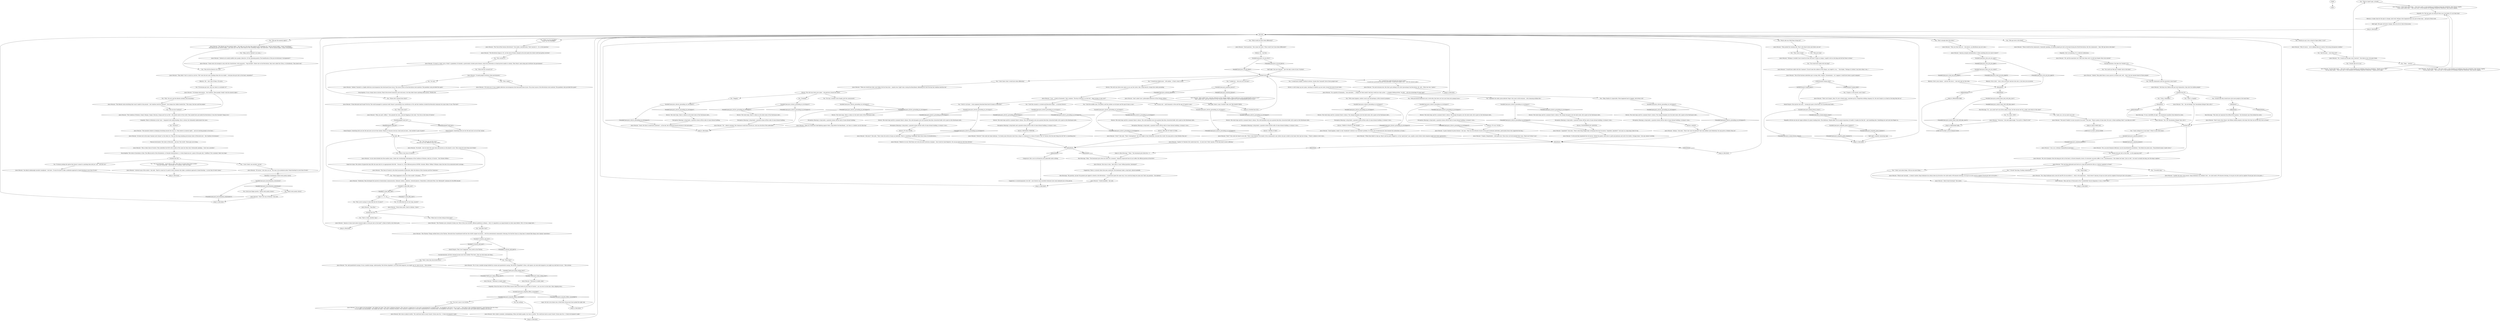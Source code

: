 # JOYCE / REALITY TIMES
# Times part of hub, solves TASK.reality lowdown
# ==================================================
digraph G {
	  0 [label="START"];
	  1 [label="input"];
	  2 [label="You: \"They're *good* apes, actually.\""];
	  3 [label="Conceptualization: She likes the *totality* of it."];
	  4 [label="You: \"Who got the mineral rights?\""];
	  5 [label="Joyce Messier: \"Some were rich enough to stay with the Constitution; with monarchy -- *big mistake*. Others bet on the Revolution, they were called the Ultras, or ultraliberals. They fared well.\""];
	  6 [label="You: \"Rooty tooty pointy shooty!\""];
	  7 [label="Jump to: [Revohub]"];
	  8 [label="Variable[\"TASK.joyce_keep_asking_later\"]"];
	  9 [label="Variable[\"TASK.joyce_keep_asking_later\"]", shape=diamond];
	  10 [label="!(Variable[\"TASK.joyce_keep_asking_later\"])", shape=diamond];
	  11 [label="Inland Empire: Then *you* happened. Your youth in the Thirties."];
	  12 [label="You: \"Smart king.\""];
	  13 [label="Joyce Messier: \"Oh, lots of people. Even the king got shot in the head, or thrown beneath a horse. Or drowned. Accounts differ. It was  unceremonious.\" She shakes her head. \"Just as well -- he wasn't actually the king. Just the king's nephew.\""];
	  14 [label="Joyce Messier: \"Past?\" She cocks her head to one side. \"That's what Dobreva, the leader of the communards said, before she got a bullet in her head. Don't get me wrong...\" There's sadness in her voice..."];
	  15 [label="Joyce Messier: Her voice is almost wistful. \"We could have had so much *more*. Every one of us -- if only we'd played it right.\""];
	  16 [label="Joyce Messier: \"All yours?\" She nods. \"That's been the motto of many an indotribe. There is something *clarifying* about that strain of ultraliberalism...\""];
	  17 [label="Joyce Messier: She turns to him. \"And what is *your* official position, lieutenant?\""];
	  18 [label="You: \"Wait, you're saying it's been like this for 43 years?\""];
	  19 [label="You: \"Who started it?\""];
	  20 [label="Joyce Messier: \"You and everyone else. But that's got nothing to do with *preventing* the Revolution. Ah, well... What was was, I guess.\""];
	  21 [label="Variable[\"pier.joyce_empathy_great_shadows\"]"];
	  22 [label="Variable[\"pier.joyce_empathy_great_shadows\"]", shape=diamond];
	  23 [label="!(Variable[\"pier.joyce_empathy_great_shadows\"])", shape=diamond];
	  24 [label="CheckEquipped(\"neck_tie\")"];
	  25 [label="CheckEquipped(\"neck_tie\")", shape=diamond];
	  26 [label="!(CheckEquipped(\"neck_tie\"))", shape=diamond];
	  27 [label="Joyce Messier: \"Which one? Actually -- it doesn't matter. King Guillaume has always been my favourite. He could smell a PR disaster brewing. So he got out alive and his nephew Frissel got shot in his place...\""];
	  28 [label="Joyce Messier: \"No. I would say the apes were *neutral*.\" She looks at you, her gaze sharp."];
	  29 [label="Shivers: The wind stops, there is silence on the dark water of the Martinaise inlet..."];
	  30 [label="You: \"Cowardly king.\""];
	  31 [label="Logic: For her to be where she is Wild Pines Group must have picked the right side."];
	  32 [label="You: \"That's it then. Another topic.\""];
	  33 [label="You: \"What did this tzaraath do?\""];
	  34 [label="Variable[\"pier.joyce_what_are_you_asked\"]"];
	  35 [label="Variable[\"pier.joyce_what_are_you_asked\"]", shape=diamond];
	  36 [label="!(Variable[\"pier.joyce_what_are_you_asked\"])", shape=diamond];
	  37 [label="You: \"Probably.\""];
	  38 [label="You: \"It's been like this for how long, exactly?\""];
	  39 [label="Variable[\"pier.joyce_shivers_grounding_on_revchopice\"]"];
	  40 [label="Variable[\"pier.joyce_shivers_grounding_on_revchopice\"]", shape=diamond];
	  41 [label="!(Variable[\"pier.joyce_shivers_grounding_on_revchopice\"])", shape=diamond];
	  42 [label="Variable[\"pier.joyce_vol_you_first\"]"];
	  43 [label="Variable[\"pier.joyce_vol_you_first\"]", shape=diamond];
	  44 [label="!(Variable[\"pier.joyce_vol_you_first\"])", shape=diamond];
	  45 [label="Joyce Messier: \"The liberals got the mineral rights.\" She looks up to the sky, then inland at the crumbling city. \"And by mineral rights, I mean *everything*.\"\n\"The liberals got the mineral rights.\" She looks up to the sky, then inland at the crumbling village. The wind blows. \"And by mineral rights, I mean *everything*.\" "];
	  46 [label="You: \"How did the liberals win it all?\""];
	  47 [label="Joyce Messier: \"The liberals took everything that wasn't nailed to the ground -- the Coalition took the *ground*,\" she stomps her rubber booted foot. \"The ocean, the laws and the people.\""];
	  48 [label="Joyce Messier: \"The Coalition of Nations. Graad, Mesque, Vesper, Messina, Oranje and Sur-La-Clef -- the armed centre of the world. They landed here and ended the Revolution. It was the *moralist* thing to do.\""];
	  49 [label="You: \"Moralist?\""];
	  50 [label="Jump to: [Joyce MAIN hub]"];
	  51 [label="You: \"Would you say it was a bunch of apes dukin' it out?\""];
	  52 [label="Variable[\"pier.joyce_shivers_grounding_on_revchopice\"]"];
	  53 [label="Variable[\"pier.joyce_shivers_grounding_on_revchopice\"]", shape=diamond];
	  54 [label="!(Variable[\"pier.joyce_shivers_grounding_on_revchopice\"])", shape=diamond];
	  55 [label="Shivers: THE AGE OF MAN IS OVER."];
	  56 [label="You: \"And after that?\""];
	  57 [label="Kim Kitsuragi: \"This does not represent the official RCM opinion,\" the lieutenant says from behind his notes."];
	  58 [label="You: \"That's when they discovered Disco.\""];
	  59 [label="You: \"Until the middle class, the gentry, and the workers are all gone and the age of man is over.\""];
	  60 [label="Empathy: All she can see are vague outlines of a great winding down. The doldrums. People killed, but no great transitions of wealth. It makes her feel old -- and something else. Something you can't put your finger on..."];
	  61 [label="Joyce Messier: \"Good. Not that it would have mattered -- in the end, the Commune forced everyone to the barricades.\""];
	  62 [label="Joyce Messier: \"Anxious to hear more about mineral rights or who got shot in the head?\" A flash of teeth in her feisty grin."];
	  63 [label="Half Light: Here's some *wisdom* lady. SAY THE DEATH THING."];
	  64 [label="You: \"I would have sought a medical solution. Sounds like *tzaraath* drove those people mad.\""];
	  65 [label="You: \"At any cost -- until humanity is free and the age of Capital is past.\""];
	  66 [label="Variable[\"pier.joyce_shivers_grounding_on_revchopice\"]"];
	  67 [label="Variable[\"pier.joyce_shivers_grounding_on_revchopice\"]", shape=diamond];
	  68 [label="!(Variable[\"pier.joyce_shivers_grounding_on_revchopice\"])", shape=diamond];
	  69 [label="Joyce Messier: \"It wasn't a *who*, but a *what*. A pandemic of tzaraath, a particularly virulent prion disease, which the authorities in Graad proved unable to contain. Then Mazov came along and overthrew the government.\""];
	  70 [label="Joyce Messier: \"I don't know about that...\" She turns north, to the bombed out buildings lining the waterfront, then shivers slightly.\n\"I don't know about that...\" She turns east, to the bombed out buildings lining the waterfront, then shivers slightly."];
	  71 [label="You: \"If everyone got shot, who was there to surrender to?\""];
	  72 [label="Untitled hub (03)"];
	  73 [label="Joyce Messier: \"Indeed. Tzaraath is a highly infectious microorganism that destroyed brain tissue. The actual causes of the Revolution were material. The pandemic only provided the spark.\""];
	  74 [label="Rhetoric: It takes time for the apes to change. And work. Perhaps what happened here was part of that time -- and part of that work."];
	  75 [label="Composure: She is not at all fazed by your genocidal sabre rattling."];
	  76 [label="You: \"What is the Zone of Control?\""];
	  77 [label="You: \"And the apes -- were they evil?\""];
	  78 [label="Joyce Messier: \"I see, yes. A deluge of geopolitical questions.\""];
	  79 [label="Conceptualization: All that untaxed income must have fuelled *The New*. That can only mean one thing..."];
	  80 [label="Joyce Messier: \"Yes -- the red deluge. The *Insulindian Deluge* they call it.\""];
	  81 [label="Joyce Messier: \"Welcome to reality, baby.\""];
	  82 [label="You: \"Happily.\""];
	  83 [label="You: \"When was this kerfuffle?\"\n\"When was this kerfuffle?\""];
	  84 [label="Joyce Messier: \"From Revachol and Graad? Not far. The world managed to cauterize itself. Mazov's government was overthrown in '08, and the Coalition crushed the Revachol commune two years later. It was *The End*.\""];
	  85 [label="Variable[\"pier.joyce_hecordination_rootyshooty\"]"];
	  86 [label="Variable[\"pier.joyce_hecordination_rootyshooty\"]", shape=diamond];
	  87 [label="!(Variable[\"pier.joyce_hecordination_rootyshooty\"])", shape=diamond];
	  88 [label="Shivers: THERE IS PEACE IN THE HEART."];
	  89 [label="Joyce Messier: \"The real king abdicated and lived out a long and productive life as a venture capitalist in Graad.\""];
	  90 [label="You: \"Until it's all mine -- every pigment-drenched black leaf of money in Revachol.\""];
	  91 [label="Joyce Messier: \"No. It was a market mirage fuelled by cocaine and quantitative easing. The Forties *dispelled* it like a cold splash. An isola-wide hangover, you might say. And here we are...\" She curtsies."];
	  92 [label="Joyce Messier: \"Oh, and the anarchists too! They shot them well. So well one forgets they even existed.\""];
	  93 [label="You: \"Okay. Maybe it's impossible. What happened had to happen. And always will.\""];
	  94 [label="Joyce Messier: \"Forty-three years. Hard to fathom, I know.\""];
	  95 [label="Joyce Messier: \"And I asked *you*, philosopher-detective of the Citizens Militia.\""];
	  96 [label="IsKimHere()"];
	  97 [label="IsKimHere()", shape=diamond];
	  98 [label="!(IsKimHere())", shape=diamond];
	  99 [label="Empathy: There is bitterness in her voice -- tempered with understanding. She is critical, but ultimately understands the cause."];
	  100 [label="Rhetoric: Now's your chance -- ask her who she is -- she won't get out this time."];
	  101 [label="Joyce Messier: \"Then you would have died fighting against them. Long before the Beachhead... our time is a shadow cast by that day.\""];
	  102 [label="Joyce Messier: \"On the other hand...\" She turns north, to the bombed out buildings lining the waterfront. \"Maybe you're right.\"\n\"On the other hand...\" She turns east, to the bombed out buildings lining the waterfront. \"Maybe you're right.\""];
	  103 [label="Half Light: A quietly simmering rage."];
	  104 [label="Variable[\"pier.joyce_shivers_grounding_on_revchopice\"]"];
	  105 [label="Variable[\"pier.joyce_shivers_grounding_on_revchopice\"]", shape=diamond];
	  106 [label="!(Variable[\"pier.joyce_shivers_grounding_on_revchopice\"])", shape=diamond];
	  107 [label="Joyce Messier: \"Good hygiene, really? A very *moderate* solution to an *extreme* problem. It's those sort of half-measures that doomed the authorities in Graad...\""];
	  108 [label="You: \"With some hygiene, modest social care and perhaps a little research program.\""];
	  109 [label="You: \"They got lucky.\""];
	  110 [label="Joyce Messier: \"Good question.\" She cranes her neck: \"What would *you* have done differently?\""];
	  111 [label="Variable[\"pier.joyce_shivers_grounding_on_revchopice\"]"];
	  112 [label="Variable[\"pier.joyce_shivers_grounding_on_revchopice\"]", shape=diamond];
	  113 [label="!(Variable[\"pier.joyce_shivers_grounding_on_revchopice\"])", shape=diamond];
	  114 [label="Joyce Messier: \"Why, you and I, officer--\" She spreads her arms, raincoat flapping in the wind. \"Our lives in the Zone of Control.\""];
	  115 [label="Jump to: [Revohub]"];
	  116 [label="You: \"Who are the Coalition?\""];
	  117 [label="You: \"Truly a *kerfuffle*.\""];
	  118 [label="You: \"Anyone else get shot in the head -- on the opposing side?\""];
	  119 [label="Jump to: [Revohub]"];
	  120 [label="Shivers: REVACHOL FOREVER."];
	  121 [label="Empathy: From the looks of it the Fifties haven't been much better for the Zone of Control -- you can see it in her eyes. Days slipping away...."];
	  122 [label="You: Say nothing."];
	  123 [label="Shivers: The cold runs down your spine -- she gestures toward the waters."];
	  124 [label="Empathy: She's not gloating. It's a relieved celebration."];
	  125 [label="Variable[\"pier.joyce_inland_future_vision\"]"];
	  126 [label="Variable[\"pier.joyce_inland_future_vision\"]", shape=diamond];
	  127 [label="!(Variable[\"pier.joyce_inland_future_vision\"])", shape=diamond];
	  128 [label="Joyce Messier: \"It made people overthrow their governments.\""];
	  129 [label="You: \"They chose wisely.\""];
	  130 [label="You: \"I asked you -- who are you in all this?\""];
	  131 [label="Shivers: The wind stops and for a moment there's silence. The cold dissipates into your parietal lobe like a dissolved bullet. All is quiet on the Martinaise inlet..."];
	  132 [label="Joyce Messier: \"They didn't *win* so much as survive. *We* were the last ones standing when the war ended -- everyone else got shot in the head, remember?\""];
	  133 [label="Joyce Messier: \"The moralists believe in keeping everything exactly the way it is. They believe in mineral rights -- and not shooting people in the head...\""];
	  134 [label="Joyce Messier: \"At least not in the same *manner and volume* as the others do. They are the long-standing provisional rulers of Revachol now -- the Coalition Government.\""];
	  135 [label="Joyce Messier: \"This is their Zone of Control. They embolden the RCM with crumbs of the same law they took. Technically speaking -- *you* are a moralist.\""];
	  136 [label="Joyce Messier: \"A devout man of the centre,\" she nods. \"Hard to come by. It's good to have someone who takes a moderate approach to head-shooting -- in your line of work I mean.\""];
	  137 [label="Half Light: The apes will never change, they are all evil. End of discussion."];
	  138 [label="Shivers: POCKMARKED BY CANNONS."];
	  139 [label="Jump to: [Revohub]"];
	  140 [label="Perception (Hearing): A dog barks and a gunshot echoes off the walls of some distant building. A woman's voice..."];
	  141 [label="You: \"You don't seem to be thrilled...\""];
	  142 [label="Joyce Messier: \"Then you would have died, most likely. Not far from here -- maybe even *right* here, during the Beachhead, defending the coast the day the Coalition took the city.\""];
	  143 [label="You: \"Which side was Wild Pines Group on?\""];
	  144 [label="Joyce Messier: \"Modernity. They developed the marvels of interisolary communication, telematic milieus, radiation, coloured plastics. Meanwhile, in Revachol West, the *aftermath* continues for the fifth decade.\""];
	  145 [label="You: \"Wow, really?\""];
	  146 [label="Untitled hub (03)"];
	  147 [label="Joyce Messier: \"Liquidate?\" She nods. \"That's what King Filippe kept screaming from the Sol Aurum. *Liquidate, liquidate!*\" she says in a sing-song-y kind of way."];
	  148 [label="Jump to: [Kim Kitsuragi: \"\"Khm.\" The lieutenant puts down his...\"]"];
	  149 [label="Joyce Messier: \"Coupris, Resplendent... both gone now. Those that survived mended their ways. They're all *ultras* now.\""];
	  150 [label="Encyclopedia: The colour of moralism is blue. The official motto of the Moralintern, or Moralist International, is: 'A blue forget-me-not; a piece of the grey sky'. Unofficial: 'For a moment, there was hope'."];
	  151 [label="Joyce Messier: \"An almost endearingly moralist standpoint,\" she bows. \"It must be hard to take a moderate approach to head-shooting in your line of work.\""];
	  152 [label="Joyce Messier: \"Don't worry, Kras Mazov shot fifteen million people in the head. But that was all the way over in Graad.\""];
	  153 [label="Perception (Hearing): A dog barks, a gunshot echoes off the walls of some distant building. A woman's voice..."];
	  154 [label="Joyce Messier: \"Yes. And quantitative easing. It was a market mirage, unfortunately. The Forties dispelled it. An isola-wide hangover, you might say. So, here we are...\" She curtsies."];
	  155 [label="Inland Empire: Something tells you her life and yours are not that similar. Maybe it's because she has a boat and you have... that necktie? A pair of pants?"];
	  156 [label="Joyce Messier: \"Capital *is* finished. But understand this -- its end won't *free* anyone. It will only lead to more suffering.\""];
	  157 [label="Joyce Messier: \"The Turn-of-the-Century Revolution?\" She smiles, mischievously. \"Don't answer it -- it's a trick question.\""];
	  158 [label="Joyce Messier: \"I would have sided with the *cannons*. If you'd seen the calibres of the things, you might've, too... \" She thinks. \"Perhaps it's better I was born when I was...\""];
	  159 [label="Shivers: The wind stops and for a moment there's silence. The cold dissipates into your parietal lobe like a dissolved bullet. All is quiet on the Martinaise inlet..."];
	  160 [label="Joyce Messier: \"Understandable,\" she nods."];
	  161 [label="Joyce Messier: \"Did they ever. Before they got shot themselves, they shot two million people.\""];
	  162 [label="Joyce Messier: \"To foreign intervention -- the Coalition. Those people *really* took the mineral rights.\""];
	  163 [label="You: \"I don't think I am moralist, ma'am.\""];
	  164 [label="Kim Kitsuragi: \"Or -- you could *not* eat all the candy at once, let the ma'am rest for a while, and return to this later?\""];
	  165 [label="You: \"I don't care about kings. Tell me one more thing...\""];
	  166 [label="Joyce Messier: \"Yes, King Guillaume had a nose for bad PR. He ran before it -- what is the expression -- *went down*? Anyway, Gil got out alive and his nephew Frissel got shot in his place...\""];
	  167 [label="IsKimHere()"];
	  168 [label="IsKimHere()", shape=diamond];
	  169 [label="!(IsKimHere())", shape=diamond];
	  170 [label="Rhetoric: Not so fast -- who is she in all this? Ask her who she is, she owes you an answer."];
	  171 [label="You: \"What would you have done differently?\""];
	  172 [label="Joyce Messier: \"And I asked *you*, past-less detective of the Citizens Militia. What insight has acute encephalopathy given to you?\"\n\"And I asked *you*, past-less detective of the Citizens Militia. What insight has acute encephalopathy given to you?\""];
	  173 [label="Jump to: [Revohub]"];
	  174 [label="IsKimHere()"];
	  175 [label="IsKimHere()", shape=diamond];
	  176 [label="!(IsKimHere())", shape=diamond];
	  177 [label="Joyce Messier: \"Welcome to reality, baby.\""];
	  178 [label="Suggestion: A counterargument, but still -- your historic mass-murderer fantasies have only endeared you to this person."];
	  179 [label="Joyce Messier: \"Why of course -- we're talking duke-out central. Full-swing intraspecies warfare.\""];
	  180 [label="Variable[\"pier.joyce_shivers_grounding_on_revchopice\"]"];
	  181 [label="Variable[\"pier.joyce_shivers_grounding_on_revchopice\"]", shape=diamond];
	  182 [label="!(Variable[\"pier.joyce_shivers_grounding_on_revchopice\"])", shape=diamond];
	  183 [label="Shivers: IT'S ALL YOURS."];
	  184 [label="Logic: 51 - 8 = 43"];
	  185 [label="IsKimHere()"];
	  186 [label="IsKimHere()", shape=diamond];
	  187 [label="!(IsKimHere())", shape=diamond];
	  188 [label="Joyce Messier: \"I've no right to be dissatisfied,\" she shakes her head. \"This shirt is Barbara Muskova. This raincoat is impervious to rain and is guaranteed for a hundred years, my daughters will wear it. No, it's just...\" She looks at the crumbling tenements, paint flecking from the stone...\n\"I've no right to be dissatisfied,\" she shakes her head. \"This shirt is Barbara Muskova. This raincoat is impervious to rain and is guaranteed for a hundred years, my daughters will wear it...\" She looks at the eternite roofs and cinder blocks soaking in the sea air."];
	  189 [label="Joyce Messier: \"Believe it or not, Wild Pines isn't even the most notorious example -- that would be Saint-Baptiste. You can go quite far with that attitude.\""];
	  190 [label="Half Light: Your jaw clenches -- give the lady a taste of your *wisdom*."];
	  191 [label="Kim Kitsuragi: \"My position, ma'am? My parents got ripped to shreds in the Revolution -- I would have gone the same way. I was saved by being two years old. That's my position -- the abattoir.\""];
	  192 [label="Shivers: The wind stops and for a moment there's silence. The cold dissipates into your parietal lobe like a dissolved bullet. All is quiet on the Martinaise inlet..."];
	  193 [label="Volition: No -- her first."];
	  194 [label="You: \"Until this insanity is crushed and Revachol reigns -- a suzerain forever.\""];
	  195 [label="Joyce Messier: \"In the end they liquidated the Sol Aurum. Melted the palace cube down to gold and platinum and sold it for bullets. Strange times,\" she says almost wistfully."];
	  196 [label="Untitled hub (02)"];
	  197 [label="Hand/Eye Coordination: Rooty-tooty pointy shooty!"];
	  198 [label="Physical Instrument: The rulers of Revachol -- and also *the world*. These guys are strong."];
	  199 [label="Shivers: The wind stops and for a moment there's silence. The charge dissipates into the dark water. All is quiet on the Martinaise inlet..."];
	  200 [label="You: \"Sounds like evil to me.\""];
	  201 [label="Joyce Messier: \"Him and tens of thousands of his *wonderfully* fascist kingsmen. It was a *wild* time.\""];
	  202 [label="Jump to: [Revohub]"];
	  203 [label="Shivers: The wind stops, there is silence on the dark water of the Martinaise inlet..."];
	  204 [label="Joyce Messier: \"So a quarter of humanity...\" she calculates, \"...simply lost their minds? And how would you stop a prion -- a complex folding protein; *un-life* -- with the technology 50 years ago?\""];
	  205 [label="You: \"Our lives are not the same.\"\n\"Our lives are very different from each other.\""];
	  206 [label="Joyce Messier: \"No doubt -- but we share the same time and position on the planet's crust. That counts for more than you'd think.\""];
	  207 [label="sar_hub"];
	  208 [label="Shivers: The wind stops and for a moment there's silence. The charge dissipates into the dark water. All is quiet on the Martinaise inlet..."];
	  209 [label="Shivers: The wind stops and for a moment there's silence. The cold dissipates into your parietal lobe like a dissolved bullet. All is quiet on the Martinaise inlet..."];
	  210 [label="Joyce Messier: \"Liberals are usually middle-class people, detective. Or the remaining gentry. The beneficiaries of the pre-revolutionary *arrangement*.\""];
	  211 [label="You: \"Not just technically -- practically as well. I like what I've heard about these people.\"\n\"Not just technically -- practically. For a moment, there was hope.\""];
	  212 [label="You: \"No. More. NOW.\""];
	  213 [label="Joyce Messier: \"About head-shooting?\" She smiles."];
	  215 [label="Untitled hub"];
	  216 [label="Jump to: [Revohub]"];
	  217 [label="Joyce Messier: \"Forever?\" She cocks her head sideways. \"In twenty years Revachol went from a king to a commune to a Zone of Control. She *is* forever. But the next thing she will *be* is something else.\""];
	  218 [label="Shivers: The wind stops and for a moment there's silence. The charge dissipates into the dark water. All is quiet on the Martinaise inlet..."];
	  219 [label="Joyce Messier: \"Over?\" She nods. \"That's *entropolism*, the very height of late Modernity: evacuate this world. You may prove a truly Modern Man yet.\""];
	  220 [label="You: \"That's enough about the times.\""];
	  221 [label="You: \"Who got shot in the head?\""];
	  222 [label="Joyce Messier: \"A poor remedy for prion disease,\" she says. \"That was the attitude of most of the more moderate indotribes, particularly those who supported the king...\""];
	  223 [label="Shivers: The wind stops and for a moment there's silence. The charge dissipates into the dark water. All is quiet on the Martinaise inlet..."];
	  224 [label="Joyce Messier: \"Always,\" She nods. \"That's the *can't-do-attitude* that truly defines Late Modernity. You may prove a Modern Man yet.\""];
	  225 [label="You: \"What happened in the rest of the world?\" (Proceed.)"];
	  226 [label="IsTHCPresent(\"torque_dork\")"];
	  227 [label="IsTHCPresent(\"torque_dork\")", shape=diamond];
	  228 [label="!(IsTHCPresent(\"torque_dork\"))", shape=diamond];
	  229 [label="You: \"Later, yes. Let my mind cool a bit.\""];
	  230 [label="Joyce Messier: \"The Zone of Control is the third incarnation of Revachol. After the failure of the Suzerain and the Commune.\""];
	  231 [label="Perception (Hearing): A dog barks, a gunshot echoes off the walls of some distant building. A woman's voice..."];
	  232 [label="Shivers: CAPITAL IS PAST."];
	  233 [label="Joyce Messier: \"The Twenties saw a decade of urban war: West of the river levelled, offshore platforms in flames... Still, it's regarded as an improvement on what came before: '08 to '19 was simply hell...\""];
	  234 [label="Joyce Messier: \"The Thirties? Things settled down in the Thirties. Revachol East transformed itself into the world's largest tax haven -- with the international community's blessing. For the first time in a long time it seemed like things were *going* somewhere.\""];
	  235 [label="Joyce Messier: \"Those would be the communists. Generally speaking, 40 million people got shot in the head during the World Revolution. But the communists -- they *all* got shot in the head.\""];
	  236 [label="Jump to: [REALIDAD HAB]"];
	  237 [label="Encyclopedia: It was a funny time in history. They'd discovered transistors and rock music, but they didn't know anything about prions. Nobody did."];
	  238 [label="Shivers: The cold runs down your spine as you say the words, like a small electric charge that seeks grounding."];
	  239 [label="Joyce Messier: \"Perhaps it wouldn't have turned out that way had *I* been in charge. I might've bet on the king and led the Pines to doom.\""];
	  240 [label="Joyce Messier: \"Ten of the fourteen indotribes got it wrong: Feld, Coupris, Tricentennial... So I suppose I would have been in good company.\""];
	  241 [label="You: \"I would have killed more -- 400 million -- if that's what it took.\""];
	  242 [label="Joyce Messier: \"I see -- a tenth of humanity.\" She's unfazed. \"The key of History is in the lock -- keep turning, at any cost?\""];
	  243 [label="You: \"Okay, and by *liberals* you mean...\""];
	  244 [label="Joyce Messier: \"Voracious,\" she nods approvingly. \"I'm up for it. What'll it be?\""];
	  245 [label="Variable[\"pier.joyce_shivers_grounding_on_revchopice\"]"];
	  246 [label="Variable[\"pier.joyce_shivers_grounding_on_revchopice\"]", shape=diamond];
	  247 [label="!(Variable[\"pier.joyce_shivers_grounding_on_revchopice\"])", shape=diamond];
	  248 [label="You: \"Sounds like they should have shot more people in the head then.\""];
	  249 [label="You: \"Liquidate the rabid, prion-infested *dogs* who want to kill everyone -- with cleansing artillery fire.\""];
	  250 [label="Revohub"];
	  251 [label="Joyce Messier: \"A city state divided into free market zones. Under the *everlasting* interregnum of the Coalition of Nations. And you, of course -- the Citizens Militia.\""];
	  252 [label="Shivers: ALWAYS."];
	  253 [label="Untitled hub (02)"];
	  254 [label="You: \"Wait. You just said the liberals already took everything.\""];
	  255 [label="You: \"If always picking the option that doesn't commit to anything then hell yes I am -- and also not.\""];
	  256 [label="You: (Cock your finger pistols.) \"Rooty tooty pointy shooty!\""];
	  257 [label="Jump to: [Revohub]"];
	  258 [label="Perception (Hearing): A dog barks, a gunshot echoes off the walls of some distant building."];
	  259 [label="Joyce Messier: \"Yes, an acute thiamine deficiency can be exacerbated by alcoholism.\" She blinks her green eyes. \"Exacerbated means 'made worse.'\""];
	  260 [label="Jump to: [Revohub]"];
	  261 [label="You: \"With privatized healthcare and a work ethic that does not turn your brain into sponge tissue.\""];
	  262 [label="IsKimHere()"];
	  263 [label="IsKimHere()", shape=diamond];
	  264 [label="!(IsKimHere())", shape=diamond];
	  265 [label="Perception (Hearing): A dog barks, a gunshot echoes off the walls of some distant building. A woman's voice..."];
	  266 [label="You: \"Coupris is still around, aren't they?\""];
	  267 [label="You: \"I don't know what I would have done differently.\""];
	  268 [label="Variable[\"pier.joyce_shivers_grounding_on_revchopice\"]"];
	  269 [label="Variable[\"pier.joyce_shivers_grounding_on_revchopice\"]", shape=diamond];
	  270 [label="!(Variable[\"pier.joyce_shivers_grounding_on_revchopice\"])", shape=diamond];
	  271 [label="Variable[\"pier.joyce_who_are_you_open\"]"];
	  272 [label="Variable[\"pier.joyce_who_are_you_open\"]", shape=diamond];
	  273 [label="!(Variable[\"pier.joyce_who_are_you_open\"])", shape=diamond];
	  274 [label="Joyce Messier: \"Time flies.\""];
	  275 [label="Joyce Messier: \"They are what they are -- who knows, an afterbloom may yet come...\""];
	  276 [label="You: \"You would have sided with the king?\""];
	  277 [label="Jump to: [REALIDAD HAB]"];
	  278 [label="You: \"Okay -- neutral.\""];
	  279 [label="You: \"No way. I wouldn't have fought with the communards.\""];
	  280 [label="Joyce Messier: \"I prefer the term *risk averse*. King Guillaume was nobody's fool -- he could smell a PR disaster brewing. So he got out alive and his nephew Frissel got shot in his place...\""];
	  281 [label="Jump to: [Revohub]"];
	  282 [label="Joyce Messier: \"That's not Coupris, dear. It's just a brand name, snatched up by a Vespertine holding company. No, the real Coupris is as dead as the king they bet on.\""];
	  283 [label="Variable[\"pier.joyce_shivers_grounding_on_revchopice\"]"];
	  284 [label="Variable[\"pier.joyce_shivers_grounding_on_revchopice\"]", shape=diamond];
	  285 [label="!(Variable[\"pier.joyce_shivers_grounding_on_revchopice\"])", shape=diamond];
	  286 [label="Suggestion: There is curiosity there that goes unnoticed. The lieutenant takes a step back, absent-mindedly."];
	  287 [label="Inland Empire: She narrows her eyes -- turning her gaze to the future out of professional habit..."];
	  288 [label="You: \"Did the communists and the anarchists shoot back?\""];
	  289 [label="You: \"You could say they got *totally* shot in the head.\""];
	  290 [label="Variable[\"pier.joyce_exited_times_hub_with_kim_once\"]"];
	  291 [label="Variable[\"pier.joyce_exited_times_hub_with_kim_once\"]", shape=diamond];
	  292 [label="!(Variable[\"pier.joyce_exited_times_hub_with_kim_once\"])", shape=diamond];
	  293 [label="Rhetoric: We -- she's one of them. Of course."];
	  294 [label="Perception (Hearing): A dog barks, a gunshot echoes off the walls of some distant building. A woman's voice..."];
	  295 [label="You: \"I had a deluge too. In my head.\" (Point to your little head.)"];
	  296 [label="Jump to: [Revohub]"];
	  297 [label="Variable[\"pier.joyce_amnesia_known\"]"];
	  298 [label="Variable[\"pier.joyce_amnesia_known\"]", shape=diamond];
	  299 [label="!(Variable[\"pier.joyce_amnesia_known\"])", shape=diamond];
	  300 [label="You: \"Were they?\""];
	  301 [label="Kim Kitsuragi: \"Khm.\" The lieutenant puts down his notes for a moment. \"Opinions expressed here do not reflect the official position of the RCM.\""];
	  302 [label="Jump to: [Untitled hub (02)]"];
	  303 [label="Joyce Messier: She's silent a moment, contemplating. When she finally speaks, her tone is wistful: \"We could have had so much *more*. Every one of us -- if only we'd played it right.\""];
	  304 [label="Joyce Messier: \"Of course not. It was a highly infectious microorganism that destroyed brain tissue. The actual causes of the Revolution were material. The pandemic only provided the spark.\""];
	  305 [label="Shivers: A cold creeps up your spine, reaching its tendrils up your neck, toward the back of your head..."];
	  306 [label="Shivers: The wind stops, there is silence on the dark water of the Martinaise inlet..."];
	  307 [label="Joyce Messier: \"No -- almost certainly. The Commune would have forced you. Such was the fate of the undecided.\""];
	  308 [label="Joyce Messier: \"They picked the winning side. That's why they're here and others are not.\""];
	  309 [label="Perception (Hearing): A dog barks, a gunshot echoes off the walls of some distant building. A woman's voice..."];
	  310 [label="Joyce Messier: \"The Revolution began in '02, on the isola of Graad, though by the end nearly the whole world had gotten involved.\""];
	  311 [label="You: \"I would have made off with the mineral rights.\"\n\"I would have positioned myself very precisely. I would have made it out -- with the mineral rights.\""];
	  312 [label="Variable[\"pier.joyce_shivers_grounding_on_revchopice\"]"];
	  313 [label="Variable[\"pier.joyce_shivers_grounding_on_revchopice\"]", shape=diamond];
	  314 [label="!(Variable[\"pier.joyce_shivers_grounding_on_revchopice\"])", shape=diamond];
	  315 [label="Joyce Messier: \"When they failed to step up, Mazov and his party stepped in. In this *particular* case, maybe a more robust state response might have been appropriate...\""];
	  316 [label="Joyce Messier: \"Indeed. They piled them in mass graves in Ozonne and, well -- that's the last anyone heard of those people.\""];
	  317 [label="Joyce Messier: \"Of course,\" she sizes you up. \"Not easy to be moderate about *head-shooting* in your line of work.\""];
	  318 [label="Joyce Messier: \"Too much *reality* at once can prove too much,\" she nods. \"There's plenty of time later. For now, is there anything *else* I can help you with?\""];
	  319 [label="Empathy: No. The tiny apes are doing all they can to be better. It's not their fault."];
	  320 [label="Joyce Messier: \"On the other hand...\" She turns north, to the bombed out buildings lining the waterfront, then shivers slightly.\n\"On the other hand...\" She turns east, to the bombed out buildings lining the waterfront, then shivers slightly."];
	  321 [label="Perception (Hearing): A dog barks, a gunshot echoes off the walls of some distant building. A woman's voice..."];
	  322 [label="Variable[\"tc.date_fifty_one\"]"];
	  323 [label="Variable[\"tc.date_fifty_one\"]", shape=diamond];
	  324 [label="!(Variable[\"tc.date_fifty_one\"])", shape=diamond];
	  325 [label="Variable[\"pier.joyce_shivers_grounding_on_revchopice\"]"];
	  326 [label="Variable[\"pier.joyce_shivers_grounding_on_revchopice\"]", shape=diamond];
	  327 [label="!(Variable[\"pier.joyce_shivers_grounding_on_revchopice\"])", shape=diamond];
	  328 [label="Joyce Messier: \"Yes. The *Insulindian Deluge* they call it.\""];
	  329 [label="Perception (Hearing): A dog barks, a gunshot echoes off the walls of some distant building."];
	  330 [label="You: \"What have we been doing all that time?\""];
	  331 [label="Esprit de Corps: The clatter of typewriter keys fills the main hall of a re-appropriated Silk Mill -- Precinct 41. Chad Tillbrook presses ENTER. Outside: Officer *Elfboy* Williams slams the door of an armoured motor carriage..."];
	  332 [label="Variable[\"pier.joyce_amnesia_known\"]"];
	  333 [label="Variable[\"pier.joyce_amnesia_known\"]", shape=diamond];
	  334 [label="!(Variable[\"pier.joyce_amnesia_known\"])", shape=diamond];
	  335 [label="Jump to: [Revohub]"];
	  336 [label="Inland Empire: Something tells you her life and yours are not that similar."];
	  337 [label="Joyce Messier: \"Anyway, enough sentimentality. Is there anything else you want to know?\""];
	  338 [label="Joyce Messier: \"That's the way of History.\" She nods."];
	  339 [label="You: \"I *loved* that king. Fucking communists...\""];
	  340 [label="Kim Kitsuragi: \"It was a kerfuffle all right,\" the lieutenant mumbles from behind his notes."];
	  341 [label="Shivers: IT'S ALL YOURS."];
	  342 [label="Perception (Hearing): A dog barks, a gunshot echoes off the walls of some distant building. A woman's voice..."];
	  343 [label="Variable[\"tc.thirties_and_new\"]"];
	  344 [label="Variable[\"tc.thirties_and_new\"]", shape=diamond];
	  345 [label="!(Variable[\"tc.thirties_and_new\"])", shape=diamond];
	  346 [label="You: \"That's a tragedy.\""];
	  347 [label="Variable[\"pier.joyce_empathy_fifties_unsatisfied\"]"];
	  348 [label="Variable[\"pier.joyce_empathy_fifties_unsatisfied\"]", shape=diamond];
	  349 [label="!(Variable[\"pier.joyce_empathy_fifties_unsatisfied\"])", shape=diamond];
	  350 [label="You: \"No way.\""];
	  351 [label="Perception (Hearing): A dog barks, a gunshot echoes off the walls of some distant building."];
	  352 [label="You: \"Where did it spread from there?\""];
	  353 [label="You: \"What came next?\""];
	  6360713 [label="JUMP OUT to PIER / JOYCE REALITY HUB", shape=diamond];
	  6310818 [label="JUMP OUT to PIER / JOYCE INTRO", shape=diamond];
	  0 -> 1
	  2 -> 70
	  3 -> 288
	  3 -> 289
	  4 -> 45
	  5 -> 46
	  6 -> 338
	  7 -> 250
	  8 -> 9
	  8 -> 10
	  9 -> 177
	  10 -> 81
	  11 -> 79
	  12 -> 166
	  13 -> 89
	  14 -> 156
	  15 -> 281
	  16 -> 189
	  17 -> 286
	  18 -> 274
	  19 -> 69
	  20 -> 257
	  21 -> 22
	  21 -> 23
	  22 -> 103
	  23 -> 216
	  24 -> 25
	  24 -> 26
	  25 -> 155
	  26 -> 336
	  27 -> 201
	  28 -> 200
	  28 -> 2
	  28 -> 278
	  29 -> 258
	  30 -> 280
	  31 -> 202
	  32 -> 62
	  33 -> 128
	  34 -> 35
	  34 -> 36
	  35 -> 100
	  36 -> 170
	  37 -> 283
	  38 -> 94
	  39 -> 40
	  39 -> 41
	  40 -> 159
	  41 -> 217
	  42 -> 43
	  42 -> 44
	  43 -> 253
	  44 -> 190
	  45 -> 243
	  45 -> 46
	  46 -> 132
	  47 -> 116
	  48 -> 99
	  49 -> 133
	  50 -> 6310818
	  51 -> 179
	  52 -> 53
	  52 -> 54
	  53 -> 218
	  54 -> 147
	  55 -> 219
	  56 -> 234
	  57 -> 152
	  58 -> 154
	  59 -> 66
	  60 -> 21
	  61 -> 296
	  62 -> 119
	  63 -> 302
	  64 -> 305
	  65 -> 312
	  66 -> 67
	  66 -> 68
	  67 -> 209
	  68 -> 219
	  69 -> 352
	  69 -> 33
	  70 -> 319
	  71 -> 162
	  72 -> 163
	  72 -> 211
	  72 -> 255
	  73 -> 237
	  74 -> 137
	  75 -> 178
	  76 -> 251
	  77 -> 28
	  78 -> 118
	  79 -> 58
	  79 -> 300
	  80 -> 215
	  81 -> 121
	  82 -> 325
	  83 -> 157
	  84 -> 353
	  85 -> 86
	  85 -> 87
	  86 -> 256
	  86 -> 6
	  87 -> 7
	  88 -> 107
	  89 -> 339
	  89 -> 12
	  89 -> 165
	  89 -> 30
	  90 -> 111
	  91 -> 8
	  92 -> 3
	  93 -> 268
	  94 -> 146
	  95 -> 63
	  96 -> 97
	  96 -> 98
	  97 -> 148
	  98 -> 335
	  99 -> 49
	  100 -> 174
	  101 -> 296
	  102 -> 319
	  103 -> 216
	  104 -> 105
	  104 -> 106
	  105 -> 208
	  106 -> 107
	  107 -> 315
	  108 -> 104
	  109 -> 239
	  110 -> 193
	  111 -> 112
	  111 -> 113
	  112 -> 192
	  113 -> 16
	  114 -> 24
	  115 -> 250
	  116 -> 48
	  117 -> 185
	  118 -> 13
	  119 -> 250
	  120 -> 217
	  121 -> 347
	  122 -> 303
	  123 -> 82
	  123 -> 37
	  123 -> 279
	  124 -> 92
	  125 -> 126
	  125 -> 127
	  126 -> 60
	  127 -> 216
	  128 -> 145
	  128 -> 350
	  129 -> 239
	  130 -> 332
	  131 -> 265
	  132 -> 293
	  133 -> 134
	  134 -> 198
	  135 -> 150
	  136 -> 173
	  137 -> 115
	  138 -> 147
	  139 -> 250
	  140 -> 120
	  141 -> 188
	  142 -> 123
	  143 -> 308
	  144 -> 322
	  145 -> 304
	  146 -> 32
	  146 -> 330
	  147 -> 195
	  148 -> 301
	  149 -> 96
	  150 -> 72
	  151 -> 173
	  152 -> 215
	  153 -> 55
	  154 -> 8
	  155 -> 207
	  156 -> 167
	  157 -> 310
	  158 -> 240
	  159 -> 140
	  160 -> 139
	  161 -> 196
	  162 -> 116
	  162 -> 254
	  163 -> 317
	  164 -> 212
	  164 -> 229
	  165 -> 213
	  166 -> 201
	  167 -> 168
	  167 -> 169
	  168 -> 301
	  169 -> 75
	  170 -> 174
	  171 -> 110
	  172 -> 63
	  173 -> 250
	  174 -> 176
	  174 -> 175
	  175 -> 290
	  176 -> 277
	  177 -> 121
	  178 -> 139
	  179 -> 77
	  180 -> 181
	  180 -> 182
	  181 -> 29
	  182 -> 101
	  183 -> 16
	  184 -> 18
	  184 -> 38
	  185 -> 186
	  185 -> 187
	  186 -> 340
	  187 -> 328
	  188 -> 15
	  189 -> 167
	  190 -> 253
	  191 -> 160
	  192 -> 342
	  193 -> 42
	  194 -> 39
	  195 -> 96
	  196 -> 248
	  196 -> 346
	  196 -> 117
	  197 -> 85
	  198 -> 135
	  199 -> 294
	  200 -> 102
	  201 -> 260
	  202 -> 250
	  203 -> 329
	  204 -> 249
	  204 -> 93
	  204 -> 108
	  204 -> 261
	  205 -> 206
	  206 -> 225
	  206 -> 76
	  207 -> 225
	  207 -> 76
	  207 -> 205
	  208 -> 231
	  209 -> 153
	  210 -> 5
	  211 -> 136
	  212 -> 244
	  213 -> 260
	  215 -> 118
	  215 -> 295
	  216 -> 250
	  217 -> 167
	  218 -> 321
	  219 -> 167
	  220 -> 275
	  221 -> 235
	  222 -> 149
	  223 -> 309
	  224 -> 96
	  225 -> 144
	  226 -> 227
	  226 -> 228
	  227 -> 266
	  228 -> 287
	  229 -> 318
	  230 -> 225
	  231 -> 88
	  232 -> 14
	  233 -> 56
	  234 -> 343
	  235 -> 124
	  236 -> 6360713
	  237 -> 352
	  238 -> 242
	  239 -> 276
	  240 -> 226
	  241 -> 238
	  242 -> 65
	  242 -> 194
	  242 -> 59
	  242 -> 90
	  243 -> 210
	  244 -> 236
	  245 -> 246
	  245 -> 247
	  246 -> 199
	  247 -> 222
	  248 -> 262
	  249 -> 52
	  250 -> 4
	  250 -> 171
	  250 -> 143
	  250 -> 83
	  250 -> 51
	  250 -> 220
	  250 -> 221
	  251 -> 331
	  252 -> 224
	  253 -> 64
	  253 -> 130
	  253 -> 267
	  253 -> 241
	  253 -> 311
	  254 -> 47
	  255 -> 151
	  256 -> 338
	  257 -> 250
	  258 -> 101
	  259 -> 118
	  260 -> 250
	  261 -> 245
	  262 -> 264
	  262 -> 263
	  263 -> 57
	  264 -> 152
	  265 -> 232
	  266 -> 282
	  267 -> 142
	  268 -> 269
	  268 -> 270
	  269 -> 223
	  270 -> 224
	  271 -> 272
	  271 -> 273
	  272 -> 34
	  273 -> 174
	  274 -> 146
	  275 -> 337
	  276 -> 158
	  277 -> 6360713
	  278 -> 320
	  279 -> 180
	  280 -> 201
	  281 -> 250
	  282 -> 287
	  283 -> 284
	  283 -> 285
	  284 -> 306
	  285 -> 307
	  286 -> 191
	  287 -> 125
	  288 -> 161
	  289 -> 316
	  290 -> 291
	  290 -> 292
	  291 -> 164
	  292 -> 236
	  293 -> 71
	  294 -> 341
	  295 -> 297
	  296 -> 250
	  297 -> 298
	  297 -> 299
	  298 -> 259
	  299 -> 78
	  300 -> 91
	  301 -> 17
	  302 -> 253
	  303 -> 281
	  304 -> 237
	  305 -> 204
	  306 -> 351
	  307 -> 296
	  308 -> 129
	  308 -> 109
	  309 -> 252
	  310 -> 19
	  311 -> 20
	  312 -> 313
	  312 -> 314
	  313 -> 131
	  314 -> 14
	  315 -> 96
	  316 -> 288
	  317 -> 197
	  318 -> 50
	  319 -> 74
	  320 -> 319
	  321 -> 138
	  322 -> 323
	  322 -> 324
	  323 -> 184
	  324 -> 38
	  325 -> 326
	  325 -> 327
	  326 -> 203
	  327 -> 61
	  328 -> 215
	  329 -> 61
	  330 -> 233
	  331 -> 230
	  332 -> 333
	  332 -> 334
	  333 -> 172
	  334 -> 95
	  335 -> 250
	  336 -> 207
	  337 -> 271
	  338 -> 7
	  339 -> 27
	  340 -> 328
	  341 -> 222
	  342 -> 183
	  343 -> 344
	  343 -> 345
	  344 -> 11
	  345 -> 300
	  346 -> 80
	  347 -> 348
	  347 -> 349
	  348 -> 122
	  348 -> 141
	  349 -> 31
	  350 -> 73
	  351 -> 307
	  352 -> 84
	  353 -> 114
}


